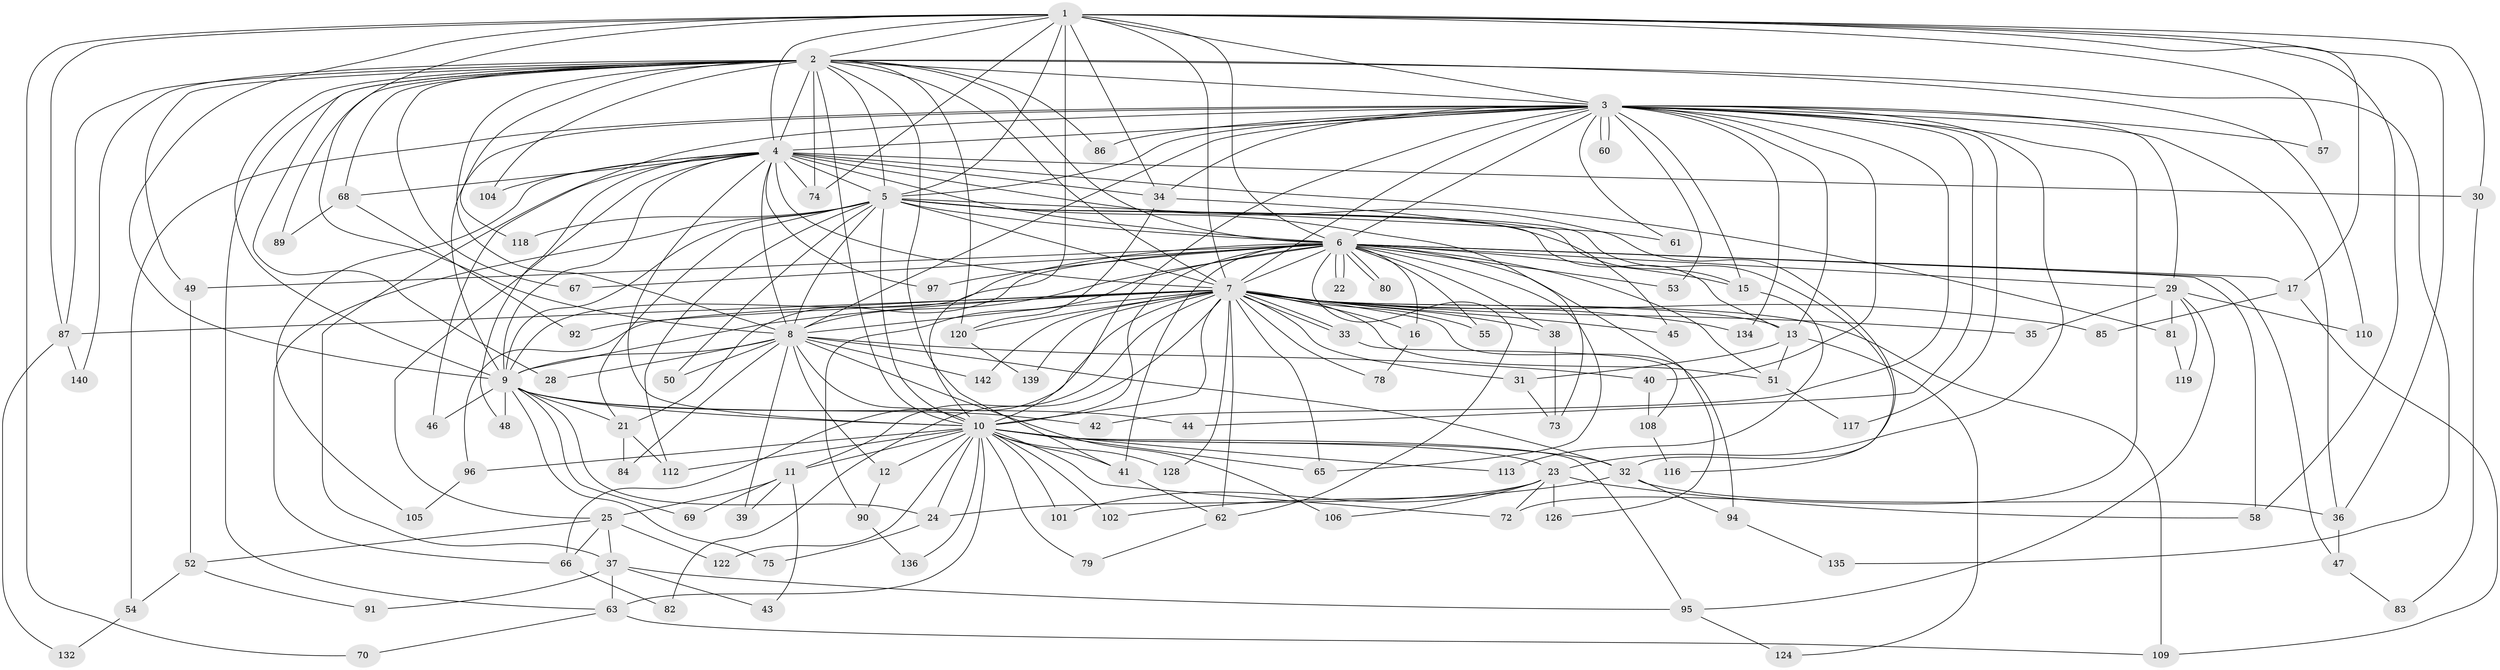 // original degree distribution, {19: 0.014084507042253521, 21: 0.02112676056338028, 31: 0.007042253521126761, 30: 0.007042253521126761, 40: 0.007042253521126761, 15: 0.007042253521126761, 26: 0.007042253521126761, 7: 0.014084507042253521, 3: 0.2323943661971831, 4: 0.09154929577464789, 5: 0.04225352112676056, 6: 0.02112676056338028, 2: 0.5140845070422535, 8: 0.014084507042253521}
// Generated by graph-tools (version 1.1) at 2025/11/02/27/25 16:11:00]
// undirected, 109 vertices, 265 edges
graph export_dot {
graph [start="1"]
  node [color=gray90,style=filled];
  1 [super="+56"];
  2 [super="+14"];
  3 [super="+129"];
  4 [super="+19"];
  5 [super="+123"];
  6 [super="+20"];
  7 [super="+76"];
  8 [super="+107"];
  9 [super="+26"];
  10 [super="+27"];
  11 [super="+98"];
  12;
  13 [super="+18"];
  15 [super="+133"];
  16;
  17;
  21 [super="+88"];
  22;
  23;
  24;
  25 [super="+121"];
  28;
  29;
  30;
  31 [super="+115"];
  32 [super="+71"];
  33;
  34;
  35 [super="+93"];
  36 [super="+137"];
  37 [super="+100"];
  38;
  39;
  40;
  41 [super="+77"];
  42;
  43;
  44;
  45;
  46;
  47;
  48;
  49;
  50;
  51 [super="+64"];
  52;
  53;
  54;
  55;
  57;
  58 [super="+59"];
  60;
  61;
  62 [super="+111"];
  63 [super="+125"];
  65;
  66;
  67;
  68;
  69;
  70;
  72 [super="+103"];
  73;
  74 [super="+141"];
  75;
  78;
  79;
  80;
  81;
  82;
  83;
  84;
  85;
  86;
  87 [super="+114"];
  89;
  90 [super="+99"];
  91;
  92;
  94;
  95 [super="+138"];
  96;
  97;
  101;
  102;
  104;
  105;
  106;
  108;
  109 [super="+127"];
  110;
  112 [super="+130"];
  113;
  116;
  117;
  118;
  119;
  120 [super="+131"];
  122;
  124;
  126;
  128;
  132;
  134;
  135;
  136;
  139;
  140;
  142;
  1 -- 2 [weight=2];
  1 -- 3;
  1 -- 4;
  1 -- 5;
  1 -- 6;
  1 -- 7;
  1 -- 8;
  1 -- 9;
  1 -- 10;
  1 -- 17;
  1 -- 30;
  1 -- 36;
  1 -- 57;
  1 -- 58;
  1 -- 70;
  1 -- 74;
  1 -- 34;
  1 -- 87;
  2 -- 3;
  2 -- 4;
  2 -- 5;
  2 -- 6;
  2 -- 7;
  2 -- 8;
  2 -- 9;
  2 -- 10;
  2 -- 28;
  2 -- 49;
  2 -- 67;
  2 -- 68;
  2 -- 87;
  2 -- 104;
  2 -- 110;
  2 -- 118;
  2 -- 120;
  2 -- 135;
  2 -- 140;
  2 -- 89;
  2 -- 86;
  2 -- 41;
  2 -- 63;
  2 -- 74;
  3 -- 4;
  3 -- 5;
  3 -- 6;
  3 -- 7;
  3 -- 8;
  3 -- 9;
  3 -- 10;
  3 -- 23;
  3 -- 29;
  3 -- 34;
  3 -- 36;
  3 -- 37 [weight=2];
  3 -- 40;
  3 -- 42;
  3 -- 44;
  3 -- 53;
  3 -- 54;
  3 -- 57;
  3 -- 60 [weight=2];
  3 -- 60;
  3 -- 61;
  3 -- 86;
  3 -- 117;
  3 -- 134;
  3 -- 13;
  3 -- 72;
  3 -- 15;
  4 -- 5;
  4 -- 6;
  4 -- 7 [weight=2];
  4 -- 8;
  4 -- 9;
  4 -- 10;
  4 -- 25;
  4 -- 30;
  4 -- 32;
  4 -- 34;
  4 -- 46;
  4 -- 68;
  4 -- 74;
  4 -- 81;
  4 -- 97;
  4 -- 104;
  4 -- 105;
  4 -- 48;
  5 -- 6;
  5 -- 7;
  5 -- 8 [weight=2];
  5 -- 9;
  5 -- 10;
  5 -- 13;
  5 -- 15;
  5 -- 50;
  5 -- 61;
  5 -- 66;
  5 -- 73;
  5 -- 112;
  5 -- 116;
  5 -- 118;
  5 -- 21 [weight=2];
  6 -- 7 [weight=2];
  6 -- 8;
  6 -- 9;
  6 -- 10;
  6 -- 15;
  6 -- 16;
  6 -- 17;
  6 -- 21;
  6 -- 22;
  6 -- 22;
  6 -- 29;
  6 -- 38;
  6 -- 47;
  6 -- 49;
  6 -- 51;
  6 -- 53;
  6 -- 55;
  6 -- 58;
  6 -- 65;
  6 -- 80;
  6 -- 80;
  6 -- 97;
  6 -- 126;
  6 -- 90 [weight=2];
  6 -- 67;
  6 -- 62;
  6 -- 41;
  7 -- 8;
  7 -- 9 [weight=2];
  7 -- 10;
  7 -- 11 [weight=2];
  7 -- 13;
  7 -- 16;
  7 -- 31;
  7 -- 33;
  7 -- 33;
  7 -- 35;
  7 -- 38;
  7 -- 45;
  7 -- 51;
  7 -- 55;
  7 -- 62;
  7 -- 66;
  7 -- 78;
  7 -- 82;
  7 -- 85;
  7 -- 87;
  7 -- 92;
  7 -- 94;
  7 -- 96;
  7 -- 109;
  7 -- 120;
  7 -- 128;
  7 -- 134;
  7 -- 139;
  7 -- 142;
  7 -- 65;
  8 -- 9;
  8 -- 10;
  8 -- 12;
  8 -- 28;
  8 -- 39;
  8 -- 40;
  8 -- 50;
  8 -- 84;
  8 -- 106;
  8 -- 142;
  8 -- 32;
  9 -- 10;
  9 -- 21;
  9 -- 24;
  9 -- 46;
  9 -- 69;
  9 -- 75;
  9 -- 48;
  9 -- 42;
  9 -- 44;
  10 -- 11;
  10 -- 12;
  10 -- 23;
  10 -- 32;
  10 -- 41;
  10 -- 63;
  10 -- 65;
  10 -- 72;
  10 -- 95;
  10 -- 96;
  10 -- 102;
  10 -- 113;
  10 -- 122;
  10 -- 128;
  10 -- 136;
  10 -- 24;
  10 -- 101;
  10 -- 79;
  10 -- 112;
  11 -- 25;
  11 -- 39;
  11 -- 43;
  11 -- 69;
  12 -- 90;
  13 -- 51;
  13 -- 124;
  13 -- 31;
  15 -- 113;
  16 -- 78;
  17 -- 85;
  17 -- 109;
  21 -- 84;
  21 -- 112;
  23 -- 24;
  23 -- 72;
  23 -- 101;
  23 -- 106;
  23 -- 126;
  23 -- 58;
  24 -- 75;
  25 -- 37;
  25 -- 52;
  25 -- 66;
  25 -- 122;
  29 -- 35 [weight=2];
  29 -- 81;
  29 -- 95;
  29 -- 110;
  29 -- 119;
  30 -- 83;
  31 -- 73;
  32 -- 94;
  32 -- 102;
  32 -- 36;
  33 -- 108;
  34 -- 45;
  34 -- 120;
  36 -- 47;
  37 -- 43;
  37 -- 91;
  37 -- 63;
  37 -- 95;
  38 -- 73;
  40 -- 108;
  41 -- 62;
  47 -- 83;
  49 -- 52;
  51 -- 117;
  52 -- 54;
  52 -- 91;
  54 -- 132;
  62 -- 79;
  63 -- 70;
  63 -- 109;
  66 -- 82;
  68 -- 89;
  68 -- 92;
  81 -- 119;
  87 -- 132;
  87 -- 140;
  90 -- 136;
  94 -- 135;
  95 -- 124;
  96 -- 105;
  108 -- 116;
  120 -- 139;
}
